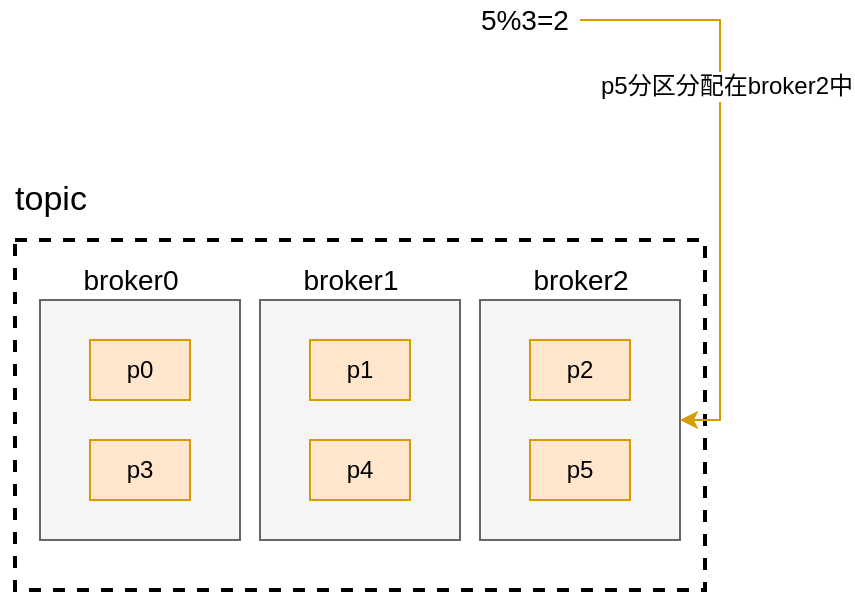 <mxfile version="12.4.3" type="github" pages="1">
  <diagram id="kERoWXNYL2rC32NrlxHL" name="Page-1">
    <mxGraphModel dx="946" dy="614" grid="1" gridSize="10" guides="1" tooltips="1" connect="1" arrows="1" fold="1" page="1" pageScale="1" pageWidth="827" pageHeight="1169" math="0" shadow="0">
      <root>
        <mxCell id="0"/>
        <mxCell id="1" parent="0"/>
        <mxCell id="1ThyMEYWPFRVHze4H2DF-11" value="" style="rounded=0;whiteSpace=wrap;html=1;dashed=1;strokeWidth=2;" vertex="1" parent="1">
          <mxGeometry x="197.5" y="220" width="345" height="175" as="geometry"/>
        </mxCell>
        <mxCell id="1ThyMEYWPFRVHze4H2DF-3" value="" style="rounded=0;whiteSpace=wrap;html=1;fillColor=#f5f5f5;strokeColor=#666666;fontColor=#333333;" vertex="1" parent="1">
          <mxGeometry x="430" y="250" width="100" height="120" as="geometry"/>
        </mxCell>
        <mxCell id="1ThyMEYWPFRVHze4H2DF-2" value="" style="rounded=0;whiteSpace=wrap;html=1;fillColor=#f5f5f5;strokeColor=#666666;fontColor=#333333;" vertex="1" parent="1">
          <mxGeometry x="320" y="250" width="100" height="120" as="geometry"/>
        </mxCell>
        <mxCell id="1ThyMEYWPFRVHze4H2DF-1" value="" style="rounded=0;whiteSpace=wrap;html=1;fillColor=#f5f5f5;strokeColor=#666666;fontColor=#333333;" vertex="1" parent="1">
          <mxGeometry x="210" y="250" width="100" height="120" as="geometry"/>
        </mxCell>
        <mxCell id="1ThyMEYWPFRVHze4H2DF-4" value="p0" style="rounded=0;whiteSpace=wrap;html=1;fillColor=#ffe6cc;strokeColor=#d79b00;" vertex="1" parent="1">
          <mxGeometry x="235" y="270" width="50" height="30" as="geometry"/>
        </mxCell>
        <mxCell id="1ThyMEYWPFRVHze4H2DF-5" value="p3" style="rounded=0;whiteSpace=wrap;html=1;fillColor=#ffe6cc;strokeColor=#d79b00;" vertex="1" parent="1">
          <mxGeometry x="235" y="320" width="50" height="30" as="geometry"/>
        </mxCell>
        <mxCell id="1ThyMEYWPFRVHze4H2DF-7" value="p1" style="rounded=0;whiteSpace=wrap;html=1;fillColor=#ffe6cc;strokeColor=#d79b00;" vertex="1" parent="1">
          <mxGeometry x="345" y="270" width="50" height="30" as="geometry"/>
        </mxCell>
        <mxCell id="1ThyMEYWPFRVHze4H2DF-8" value="p4" style="rounded=0;whiteSpace=wrap;html=1;fillColor=#ffe6cc;strokeColor=#d79b00;" vertex="1" parent="1">
          <mxGeometry x="345" y="320" width="50" height="30" as="geometry"/>
        </mxCell>
        <mxCell id="1ThyMEYWPFRVHze4H2DF-9" value="p2" style="rounded=0;whiteSpace=wrap;html=1;fillColor=#ffe6cc;strokeColor=#d79b00;" vertex="1" parent="1">
          <mxGeometry x="455" y="270" width="50" height="30" as="geometry"/>
        </mxCell>
        <mxCell id="1ThyMEYWPFRVHze4H2DF-10" value="p5" style="rounded=0;whiteSpace=wrap;html=1;fillColor=#ffe6cc;strokeColor=#d79b00;" vertex="1" parent="1">
          <mxGeometry x="455" y="320" width="50" height="30" as="geometry"/>
        </mxCell>
        <mxCell id="1ThyMEYWPFRVHze4H2DF-12" value="&lt;font style=&quot;font-size: 17px&quot;&gt;topic&lt;/font&gt;" style="text;html=1;align=center;verticalAlign=middle;resizable=0;points=[];;autosize=1;" vertex="1" parent="1">
          <mxGeometry x="190" y="190" width="50" height="20" as="geometry"/>
        </mxCell>
        <mxCell id="1ThyMEYWPFRVHze4H2DF-13" value="&lt;font style=&quot;font-size: 14px&quot;&gt;broker0&lt;/font&gt;" style="text;html=1;align=center;verticalAlign=middle;resizable=0;points=[];;autosize=1;" vertex="1" parent="1">
          <mxGeometry x="225" y="230" width="60" height="20" as="geometry"/>
        </mxCell>
        <mxCell id="1ThyMEYWPFRVHze4H2DF-14" value="&lt;font style=&quot;font-size: 14px&quot;&gt;broker1&lt;/font&gt;" style="text;html=1;align=center;verticalAlign=middle;resizable=0;points=[];;autosize=1;" vertex="1" parent="1">
          <mxGeometry x="335" y="230" width="60" height="20" as="geometry"/>
        </mxCell>
        <mxCell id="1ThyMEYWPFRVHze4H2DF-15" value="&lt;font style=&quot;font-size: 14px&quot;&gt;broker2&lt;/font&gt;" style="text;html=1;align=center;verticalAlign=middle;resizable=0;points=[];;autosize=1;" vertex="1" parent="1">
          <mxGeometry x="450" y="230" width="60" height="20" as="geometry"/>
        </mxCell>
        <mxCell id="1ThyMEYWPFRVHze4H2DF-17" style="edgeStyle=orthogonalEdgeStyle;rounded=0;orthogonalLoop=1;jettySize=auto;html=1;entryX=1;entryY=0.5;entryDx=0;entryDy=0;fillColor=#ffe6cc;strokeColor=#d79b00;" edge="1" parent="1" source="1ThyMEYWPFRVHze4H2DF-16" target="1ThyMEYWPFRVHze4H2DF-3">
          <mxGeometry relative="1" as="geometry">
            <Array as="points">
              <mxPoint x="550" y="110"/>
              <mxPoint x="550" y="310"/>
            </Array>
          </mxGeometry>
        </mxCell>
        <mxCell id="1ThyMEYWPFRVHze4H2DF-18" value="p5分区分配在broker2中" style="text;html=1;align=center;verticalAlign=middle;resizable=0;points=[];;labelBackgroundColor=#ffffff;" vertex="1" connectable="0" parent="1ThyMEYWPFRVHze4H2DF-17">
          <mxGeometry x="-0.29" y="3" relative="1" as="geometry">
            <mxPoint as="offset"/>
          </mxGeometry>
        </mxCell>
        <mxCell id="1ThyMEYWPFRVHze4H2DF-16" value="&lt;font style=&quot;font-size: 14px&quot;&gt;&amp;nbsp;5%3=2&lt;/font&gt;" style="text;html=1;align=center;verticalAlign=middle;resizable=0;points=[];;autosize=1;" vertex="1" parent="1">
          <mxGeometry x="420" y="100" width="60" height="20" as="geometry"/>
        </mxCell>
      </root>
    </mxGraphModel>
  </diagram>
</mxfile>
